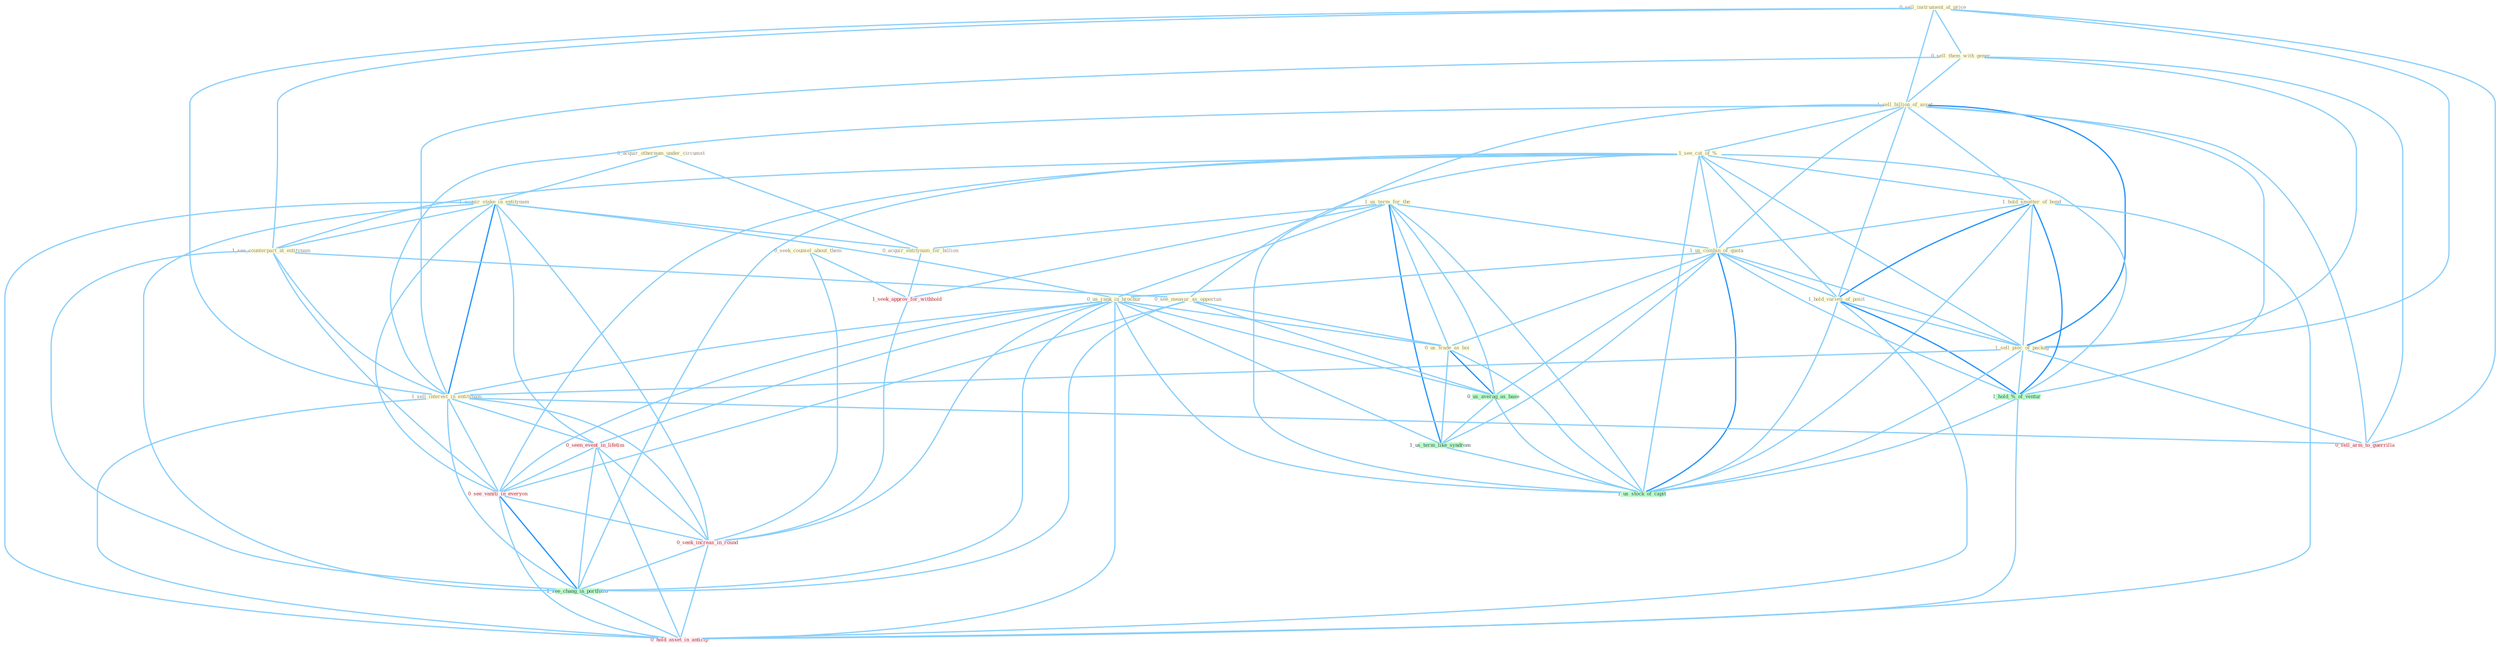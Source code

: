 Graph G{ 
    node
    [shape=polygon,style=filled,width=.5,height=.06,color="#BDFCC9",fixedsize=true,fontsize=4,
    fontcolor="#2f4f4f"];
    {node
    [color="#ffffe0", fontcolor="#8b7d6b"] "1_us_term_for_the " "0_acquir_othernum_under_circumst " "0_sell_instrument_at_price " "0_sell_them_with_gener " "1_sell_billion_of_asset " "1_see_cut_of_% " "1_hold_smatter_of_bond " "1_us_combin_of_quota " "1_hold_varieti_of_posit " "1_acquir_stake_in_entitynam " "1_see_counterpart_at_entitynam " "0_us_rank_in_brochur " "1_sell_piec_of_packag " "1_sell_interest_in_entitynam " "0_seek_counsel_about_them " "0_see_measur_as_opportun " "0_us_trade_as_boi " "0_acquir_entitynam_for_billion "}
{node [color="#fff0f5", fontcolor="#b22222"] "0_seen_event_in_lifetim " "1_seek_approv_for_withhold " "0_see_vaniti_in_everyon " "0_sell_arm_to_guerrilla " "0_seek_increas_in_round " "0_hold_asset_in_anticip "}
edge [color="#B0E2FF"];

	"1_us_term_for_the " -- "1_us_combin_of_quota " [w="1", color="#87cefa" ];
	"1_us_term_for_the " -- "0_us_rank_in_brochur " [w="1", color="#87cefa" ];
	"1_us_term_for_the " -- "0_us_trade_as_boi " [w="1", color="#87cefa" ];
	"1_us_term_for_the " -- "0_acquir_entitynam_for_billion " [w="1", color="#87cefa" ];
	"1_us_term_for_the " -- "0_us_averag_as_base " [w="1", color="#87cefa" ];
	"1_us_term_for_the " -- "1_us_term_like_syndrom " [w="2", color="#1e90ff" , len=0.8];
	"1_us_term_for_the " -- "1_seek_approv_for_withhold " [w="1", color="#87cefa" ];
	"1_us_term_for_the " -- "1_us_stock_of_capit " [w="1", color="#87cefa" ];
	"0_acquir_othernum_under_circumst " -- "1_acquir_stake_in_entitynam " [w="1", color="#87cefa" ];
	"0_acquir_othernum_under_circumst " -- "0_acquir_entitynam_for_billion " [w="1", color="#87cefa" ];
	"0_sell_instrument_at_price " -- "0_sell_them_with_gener " [w="1", color="#87cefa" ];
	"0_sell_instrument_at_price " -- "1_sell_billion_of_asset " [w="1", color="#87cefa" ];
	"0_sell_instrument_at_price " -- "1_see_counterpart_at_entitynam " [w="1", color="#87cefa" ];
	"0_sell_instrument_at_price " -- "1_sell_piec_of_packag " [w="1", color="#87cefa" ];
	"0_sell_instrument_at_price " -- "1_sell_interest_in_entitynam " [w="1", color="#87cefa" ];
	"0_sell_instrument_at_price " -- "0_sell_arm_to_guerrilla " [w="1", color="#87cefa" ];
	"0_sell_them_with_gener " -- "1_sell_billion_of_asset " [w="1", color="#87cefa" ];
	"0_sell_them_with_gener " -- "1_sell_piec_of_packag " [w="1", color="#87cefa" ];
	"0_sell_them_with_gener " -- "1_sell_interest_in_entitynam " [w="1", color="#87cefa" ];
	"0_sell_them_with_gener " -- "0_sell_arm_to_guerrilla " [w="1", color="#87cefa" ];
	"1_sell_billion_of_asset " -- "1_see_cut_of_% " [w="1", color="#87cefa" ];
	"1_sell_billion_of_asset " -- "1_hold_smatter_of_bond " [w="1", color="#87cefa" ];
	"1_sell_billion_of_asset " -- "1_us_combin_of_quota " [w="1", color="#87cefa" ];
	"1_sell_billion_of_asset " -- "1_hold_varieti_of_posit " [w="1", color="#87cefa" ];
	"1_sell_billion_of_asset " -- "1_sell_piec_of_packag " [w="2", color="#1e90ff" , len=0.8];
	"1_sell_billion_of_asset " -- "1_sell_interest_in_entitynam " [w="1", color="#87cefa" ];
	"1_sell_billion_of_asset " -- "1_hold_%_of_ventur " [w="1", color="#87cefa" ];
	"1_sell_billion_of_asset " -- "0_sell_arm_to_guerrilla " [w="1", color="#87cefa" ];
	"1_sell_billion_of_asset " -- "1_us_stock_of_capit " [w="1", color="#87cefa" ];
	"1_see_cut_of_% " -- "1_hold_smatter_of_bond " [w="1", color="#87cefa" ];
	"1_see_cut_of_% " -- "1_us_combin_of_quota " [w="1", color="#87cefa" ];
	"1_see_cut_of_% " -- "1_hold_varieti_of_posit " [w="1", color="#87cefa" ];
	"1_see_cut_of_% " -- "1_see_counterpart_at_entitynam " [w="1", color="#87cefa" ];
	"1_see_cut_of_% " -- "1_sell_piec_of_packag " [w="1", color="#87cefa" ];
	"1_see_cut_of_% " -- "0_see_measur_as_opportun " [w="1", color="#87cefa" ];
	"1_see_cut_of_% " -- "1_hold_%_of_ventur " [w="1", color="#87cefa" ];
	"1_see_cut_of_% " -- "0_see_vaniti_in_everyon " [w="1", color="#87cefa" ];
	"1_see_cut_of_% " -- "1_us_stock_of_capit " [w="1", color="#87cefa" ];
	"1_see_cut_of_% " -- "1_see_chang_in_portfolio " [w="1", color="#87cefa" ];
	"1_hold_smatter_of_bond " -- "1_us_combin_of_quota " [w="1", color="#87cefa" ];
	"1_hold_smatter_of_bond " -- "1_hold_varieti_of_posit " [w="2", color="#1e90ff" , len=0.8];
	"1_hold_smatter_of_bond " -- "1_sell_piec_of_packag " [w="1", color="#87cefa" ];
	"1_hold_smatter_of_bond " -- "1_hold_%_of_ventur " [w="2", color="#1e90ff" , len=0.8];
	"1_hold_smatter_of_bond " -- "1_us_stock_of_capit " [w="1", color="#87cefa" ];
	"1_hold_smatter_of_bond " -- "0_hold_asset_in_anticip " [w="1", color="#87cefa" ];
	"1_us_combin_of_quota " -- "1_hold_varieti_of_posit " [w="1", color="#87cefa" ];
	"1_us_combin_of_quota " -- "0_us_rank_in_brochur " [w="1", color="#87cefa" ];
	"1_us_combin_of_quota " -- "1_sell_piec_of_packag " [w="1", color="#87cefa" ];
	"1_us_combin_of_quota " -- "0_us_trade_as_boi " [w="1", color="#87cefa" ];
	"1_us_combin_of_quota " -- "0_us_averag_as_base " [w="1", color="#87cefa" ];
	"1_us_combin_of_quota " -- "1_us_term_like_syndrom " [w="1", color="#87cefa" ];
	"1_us_combin_of_quota " -- "1_hold_%_of_ventur " [w="1", color="#87cefa" ];
	"1_us_combin_of_quota " -- "1_us_stock_of_capit " [w="2", color="#1e90ff" , len=0.8];
	"1_hold_varieti_of_posit " -- "1_sell_piec_of_packag " [w="1", color="#87cefa" ];
	"1_hold_varieti_of_posit " -- "1_hold_%_of_ventur " [w="2", color="#1e90ff" , len=0.8];
	"1_hold_varieti_of_posit " -- "1_us_stock_of_capit " [w="1", color="#87cefa" ];
	"1_hold_varieti_of_posit " -- "0_hold_asset_in_anticip " [w="1", color="#87cefa" ];
	"1_acquir_stake_in_entitynam " -- "1_see_counterpart_at_entitynam " [w="1", color="#87cefa" ];
	"1_acquir_stake_in_entitynam " -- "0_us_rank_in_brochur " [w="1", color="#87cefa" ];
	"1_acquir_stake_in_entitynam " -- "1_sell_interest_in_entitynam " [w="2", color="#1e90ff" , len=0.8];
	"1_acquir_stake_in_entitynam " -- "0_acquir_entitynam_for_billion " [w="1", color="#87cefa" ];
	"1_acquir_stake_in_entitynam " -- "0_seen_event_in_lifetim " [w="1", color="#87cefa" ];
	"1_acquir_stake_in_entitynam " -- "0_see_vaniti_in_everyon " [w="1", color="#87cefa" ];
	"1_acquir_stake_in_entitynam " -- "0_seek_increas_in_round " [w="1", color="#87cefa" ];
	"1_acquir_stake_in_entitynam " -- "1_see_chang_in_portfolio " [w="1", color="#87cefa" ];
	"1_acquir_stake_in_entitynam " -- "0_hold_asset_in_anticip " [w="1", color="#87cefa" ];
	"1_see_counterpart_at_entitynam " -- "1_sell_interest_in_entitynam " [w="1", color="#87cefa" ];
	"1_see_counterpart_at_entitynam " -- "0_see_measur_as_opportun " [w="1", color="#87cefa" ];
	"1_see_counterpart_at_entitynam " -- "0_see_vaniti_in_everyon " [w="1", color="#87cefa" ];
	"1_see_counterpart_at_entitynam " -- "1_see_chang_in_portfolio " [w="1", color="#87cefa" ];
	"0_us_rank_in_brochur " -- "1_sell_interest_in_entitynam " [w="1", color="#87cefa" ];
	"0_us_rank_in_brochur " -- "0_us_trade_as_boi " [w="1", color="#87cefa" ];
	"0_us_rank_in_brochur " -- "0_seen_event_in_lifetim " [w="1", color="#87cefa" ];
	"0_us_rank_in_brochur " -- "0_us_averag_as_base " [w="1", color="#87cefa" ];
	"0_us_rank_in_brochur " -- "1_us_term_like_syndrom " [w="1", color="#87cefa" ];
	"0_us_rank_in_brochur " -- "0_see_vaniti_in_everyon " [w="1", color="#87cefa" ];
	"0_us_rank_in_brochur " -- "0_seek_increas_in_round " [w="1", color="#87cefa" ];
	"0_us_rank_in_brochur " -- "1_us_stock_of_capit " [w="1", color="#87cefa" ];
	"0_us_rank_in_brochur " -- "1_see_chang_in_portfolio " [w="1", color="#87cefa" ];
	"0_us_rank_in_brochur " -- "0_hold_asset_in_anticip " [w="1", color="#87cefa" ];
	"1_sell_piec_of_packag " -- "1_sell_interest_in_entitynam " [w="1", color="#87cefa" ];
	"1_sell_piec_of_packag " -- "1_hold_%_of_ventur " [w="1", color="#87cefa" ];
	"1_sell_piec_of_packag " -- "0_sell_arm_to_guerrilla " [w="1", color="#87cefa" ];
	"1_sell_piec_of_packag " -- "1_us_stock_of_capit " [w="1", color="#87cefa" ];
	"1_sell_interest_in_entitynam " -- "0_seen_event_in_lifetim " [w="1", color="#87cefa" ];
	"1_sell_interest_in_entitynam " -- "0_see_vaniti_in_everyon " [w="1", color="#87cefa" ];
	"1_sell_interest_in_entitynam " -- "0_sell_arm_to_guerrilla " [w="1", color="#87cefa" ];
	"1_sell_interest_in_entitynam " -- "0_seek_increas_in_round " [w="1", color="#87cefa" ];
	"1_sell_interest_in_entitynam " -- "1_see_chang_in_portfolio " [w="1", color="#87cefa" ];
	"1_sell_interest_in_entitynam " -- "0_hold_asset_in_anticip " [w="1", color="#87cefa" ];
	"0_seek_counsel_about_them " -- "1_seek_approv_for_withhold " [w="1", color="#87cefa" ];
	"0_seek_counsel_about_them " -- "0_seek_increas_in_round " [w="1", color="#87cefa" ];
	"0_see_measur_as_opportun " -- "0_us_trade_as_boi " [w="1", color="#87cefa" ];
	"0_see_measur_as_opportun " -- "0_us_averag_as_base " [w="1", color="#87cefa" ];
	"0_see_measur_as_opportun " -- "0_see_vaniti_in_everyon " [w="1", color="#87cefa" ];
	"0_see_measur_as_opportun " -- "1_see_chang_in_portfolio " [w="1", color="#87cefa" ];
	"0_us_trade_as_boi " -- "0_us_averag_as_base " [w="2", color="#1e90ff" , len=0.8];
	"0_us_trade_as_boi " -- "1_us_term_like_syndrom " [w="1", color="#87cefa" ];
	"0_us_trade_as_boi " -- "1_us_stock_of_capit " [w="1", color="#87cefa" ];
	"0_acquir_entitynam_for_billion " -- "1_seek_approv_for_withhold " [w="1", color="#87cefa" ];
	"0_seen_event_in_lifetim " -- "0_see_vaniti_in_everyon " [w="1", color="#87cefa" ];
	"0_seen_event_in_lifetim " -- "0_seek_increas_in_round " [w="1", color="#87cefa" ];
	"0_seen_event_in_lifetim " -- "1_see_chang_in_portfolio " [w="1", color="#87cefa" ];
	"0_seen_event_in_lifetim " -- "0_hold_asset_in_anticip " [w="1", color="#87cefa" ];
	"0_us_averag_as_base " -- "1_us_term_like_syndrom " [w="1", color="#87cefa" ];
	"0_us_averag_as_base " -- "1_us_stock_of_capit " [w="1", color="#87cefa" ];
	"1_us_term_like_syndrom " -- "1_us_stock_of_capit " [w="1", color="#87cefa" ];
	"1_seek_approv_for_withhold " -- "0_seek_increas_in_round " [w="1", color="#87cefa" ];
	"1_hold_%_of_ventur " -- "1_us_stock_of_capit " [w="1", color="#87cefa" ];
	"1_hold_%_of_ventur " -- "0_hold_asset_in_anticip " [w="1", color="#87cefa" ];
	"0_see_vaniti_in_everyon " -- "0_seek_increas_in_round " [w="1", color="#87cefa" ];
	"0_see_vaniti_in_everyon " -- "1_see_chang_in_portfolio " [w="2", color="#1e90ff" , len=0.8];
	"0_see_vaniti_in_everyon " -- "0_hold_asset_in_anticip " [w="1", color="#87cefa" ];
	"0_seek_increas_in_round " -- "1_see_chang_in_portfolio " [w="1", color="#87cefa" ];
	"0_seek_increas_in_round " -- "0_hold_asset_in_anticip " [w="1", color="#87cefa" ];
	"1_see_chang_in_portfolio " -- "0_hold_asset_in_anticip " [w="1", color="#87cefa" ];
}